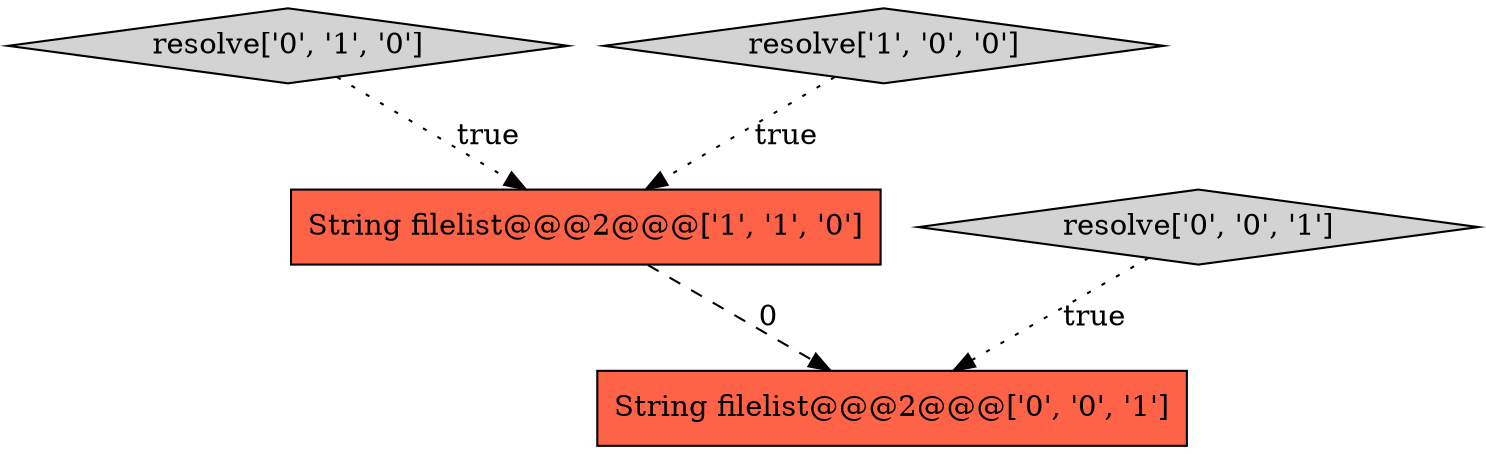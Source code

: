 digraph {
2 [style = filled, label = "resolve['0', '1', '0']", fillcolor = lightgray, shape = diamond image = "AAA0AAABBB2BBB"];
1 [style = filled, label = "String filelist@@@2@@@['1', '1', '0']", fillcolor = tomato, shape = box image = "AAA0AAABBB1BBB"];
0 [style = filled, label = "resolve['1', '0', '0']", fillcolor = lightgray, shape = diamond image = "AAA0AAABBB1BBB"];
4 [style = filled, label = "String filelist@@@2@@@['0', '0', '1']", fillcolor = tomato, shape = box image = "AAA0AAABBB3BBB"];
3 [style = filled, label = "resolve['0', '0', '1']", fillcolor = lightgray, shape = diamond image = "AAA0AAABBB3BBB"];
2->1 [style = dotted, label="true"];
0->1 [style = dotted, label="true"];
3->4 [style = dotted, label="true"];
1->4 [style = dashed, label="0"];
}
